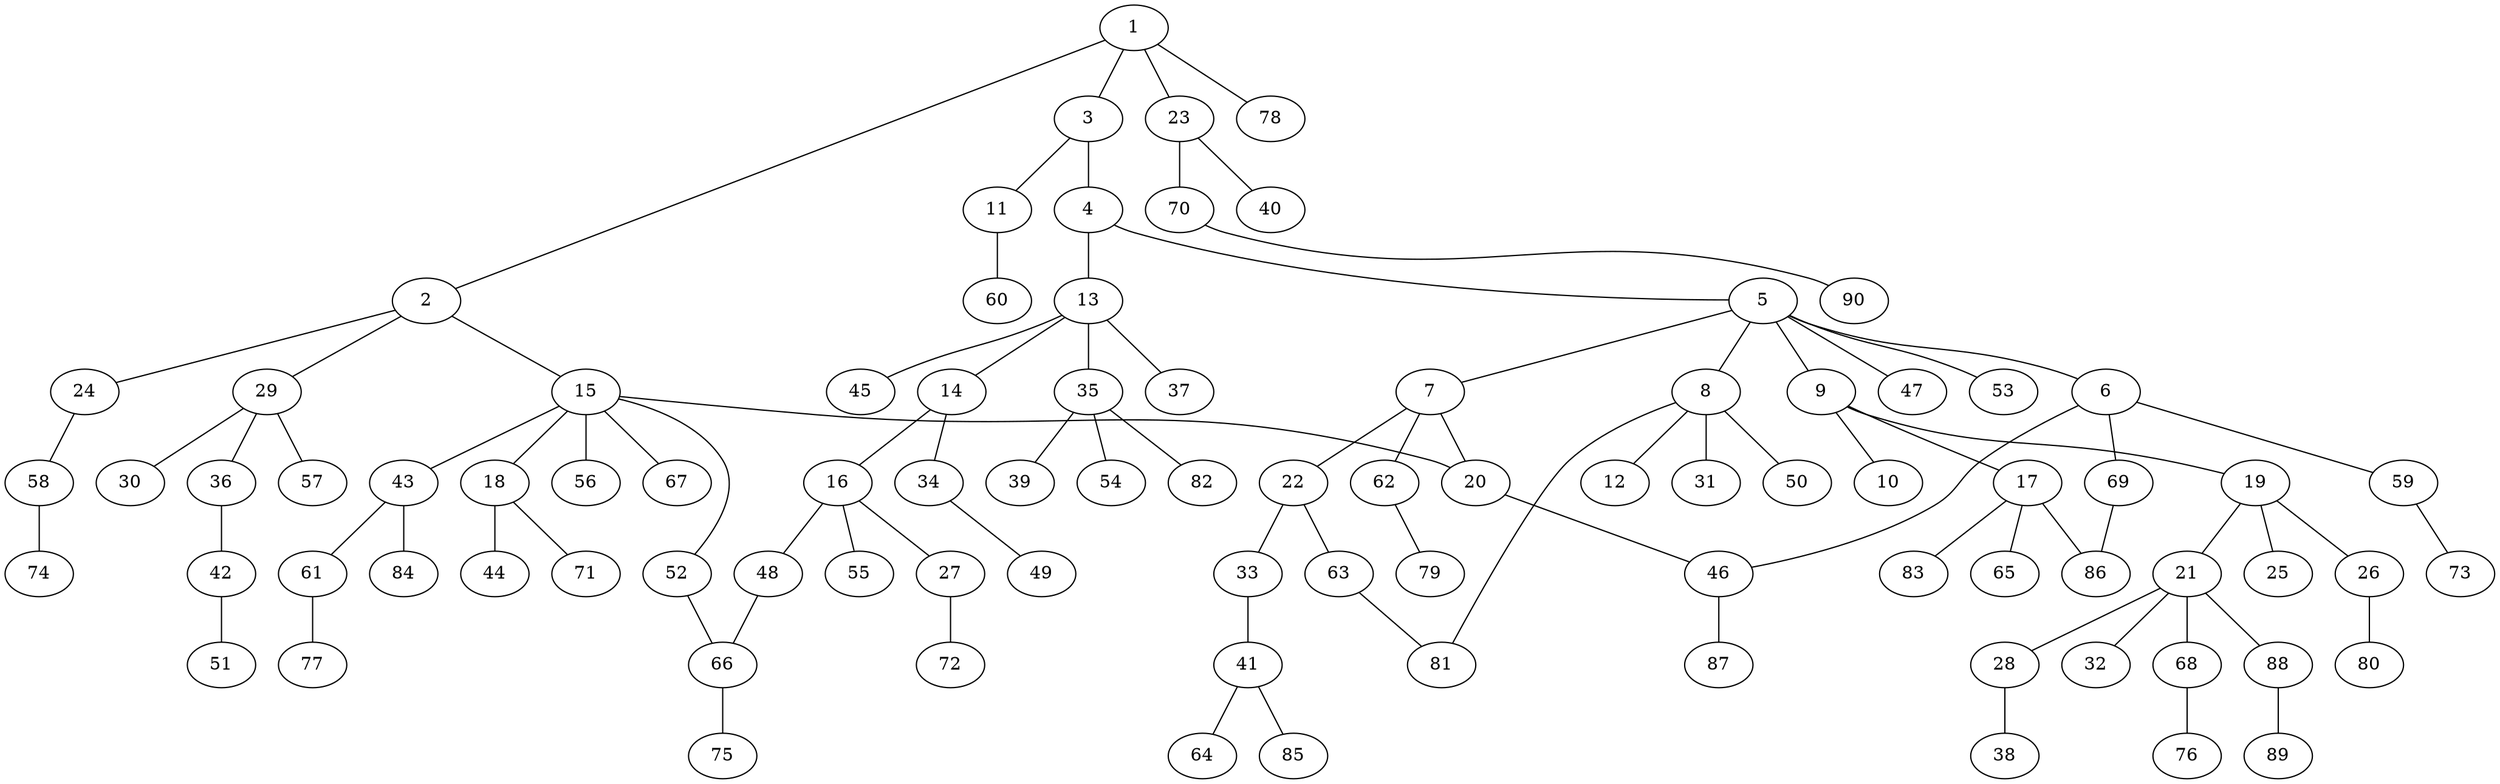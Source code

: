 graph graphname {1--2
1--3
1--23
1--78
2--15
2--24
2--29
3--4
3--11
4--5
4--13
5--6
5--7
5--8
5--9
5--47
5--53
6--46
6--59
6--69
7--20
7--22
7--62
8--12
8--31
8--50
8--81
9--10
9--17
9--19
11--60
13--14
13--35
13--37
13--45
14--16
14--34
15--18
15--20
15--43
15--52
15--56
15--67
16--27
16--48
16--55
17--65
17--83
17--86
18--44
18--71
19--21
19--25
19--26
20--46
21--28
21--32
21--68
21--88
22--33
22--63
23--40
23--70
24--58
26--80
27--72
28--38
29--30
29--36
29--57
33--41
34--49
35--39
35--54
35--82
36--42
41--64
41--85
42--51
43--61
43--84
46--87
48--66
52--66
58--74
59--73
61--77
62--79
63--81
66--75
68--76
69--86
70--90
88--89
}